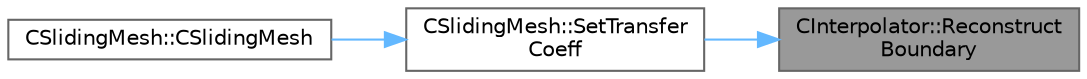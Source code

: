 digraph "CInterpolator::ReconstructBoundary"
{
 // LATEX_PDF_SIZE
  bgcolor="transparent";
  edge [fontname=Helvetica,fontsize=10,labelfontname=Helvetica,labelfontsize=10];
  node [fontname=Helvetica,fontsize=10,shape=box,height=0.2,width=0.4];
  rankdir="RL";
  Node1 [id="Node000001",label="CInterpolator::Reconstruct\lBoundary",height=0.2,width=0.4,color="gray40", fillcolor="grey60", style="filled", fontcolor="black",tooltip="Reconstruct the boundary connectivity from parallel partitioning and broadcasts it to all threads."];
  Node1 -> Node2 [id="edge1_Node000001_Node000002",dir="back",color="steelblue1",style="solid",tooltip=" "];
  Node2 [id="Node000002",label="CSlidingMesh::SetTransfer\lCoeff",height=0.2,width=0.4,color="grey40", fillcolor="white", style="filled",URL="$classCSlidingMesh.html#aec570f613665a8457a9f092e62ac62de",tooltip="Set up transfer matrix defining relation between two meshes."];
  Node2 -> Node3 [id="edge2_Node000002_Node000003",dir="back",color="steelblue1",style="solid",tooltip=" "];
  Node3 [id="Node000003",label="CSlidingMesh::CSlidingMesh",height=0.2,width=0.4,color="grey40", fillcolor="white", style="filled",URL="$classCSlidingMesh.html#a08dcadccc09ee28332987a50b2227fd4",tooltip="Constructor of the class."];
}
